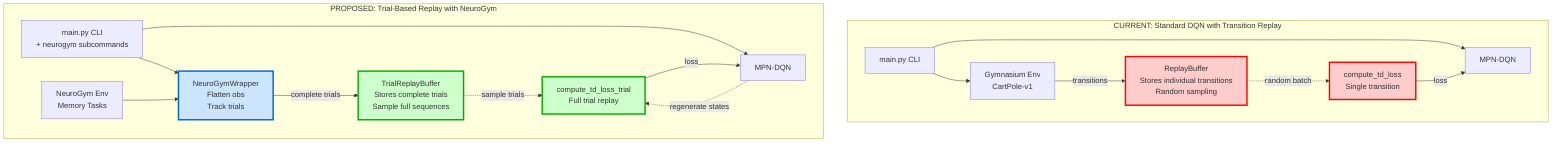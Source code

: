 graph TB
    subgraph Current["CURRENT: Standard DQN with Transition Replay"]
        CLI1[main.py CLI]
        GymEnv[Gymnasium Env<br/>CartPole-v1]
        MPN1[MPN-DQN]
        ReplayBuffer[ReplayBuffer<br/>Stores individual transitions<br/>Random sampling]
        TDLoss1[compute_td_loss<br/>Single transition]

        CLI1 --> GymEnv
        CLI1 --> MPN1
        GymEnv -->|transitions| ReplayBuffer
        ReplayBuffer -.->|random batch| TDLoss1
        TDLoss1 -->|loss| MPN1

        style ReplayBuffer fill:#ffcccc,stroke:#ff0000,stroke-width:3px
        style TDLoss1 fill:#ffcccc,stroke:#ff0000,stroke-width:3px
    end

    subgraph Proposed["PROPOSED: Trial-Based Replay with NeuroGym"]
        CLI2[main.py CLI<br/>+ neurogym subcommands]
        NGymEnv[NeuroGym Env<br/>Memory Tasks]
        Wrapper[NeuroGymWrapper<br/>Flatten obs<br/>Track trials]
        MPN2[MPN-DQN]
        TrialBuffer[TrialReplayBuffer<br/>Stores complete trials<br/>Sample full sequences]
        TDLoss2[compute_td_loss_trial<br/>Full trial replay]

        CLI2 --> Wrapper
        CLI2 --> MPN2
        NGymEnv --> Wrapper
        Wrapper -->|complete trials| TrialBuffer
        TrialBuffer -.->|sample trials| TDLoss2
        TDLoss2 -->|loss| MPN2
        MPN2 -.->|regenerate states| TDLoss2

        style TrialBuffer fill:#ccffcc,stroke:#00aa00,stroke-width:3px
        style TDLoss2 fill:#ccffcc,stroke:#00aa00,stroke-width:3px
        style Wrapper fill:#cce5ff,stroke:#0066cc,stroke-width:3px
    end